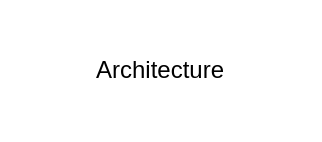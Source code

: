 <mxfile version="20.8.11" type="github">
  <diagram name="Page-1" id="D8mtQJCvIUCq3xoTe9Ai">
    <mxGraphModel dx="2393" dy="1298" grid="1" gridSize="10" guides="1" tooltips="1" connect="1" arrows="1" fold="1" page="1" pageScale="1" pageWidth="850" pageHeight="1100" math="0" shadow="0">
      <root>
        <mxCell id="0" />
        <mxCell id="1" parent="0" />
        <mxCell id="Rp_fgitV3uWehaf2HcM2-1" value="Architecture" style="text;html=1;strokeColor=none;fillColor=none;align=center;verticalAlign=middle;whiteSpace=wrap;rounded=0;" vertex="1" parent="1">
          <mxGeometry x="330" y="50" width="160" height="70" as="geometry" />
        </mxCell>
      </root>
    </mxGraphModel>
  </diagram>
</mxfile>
